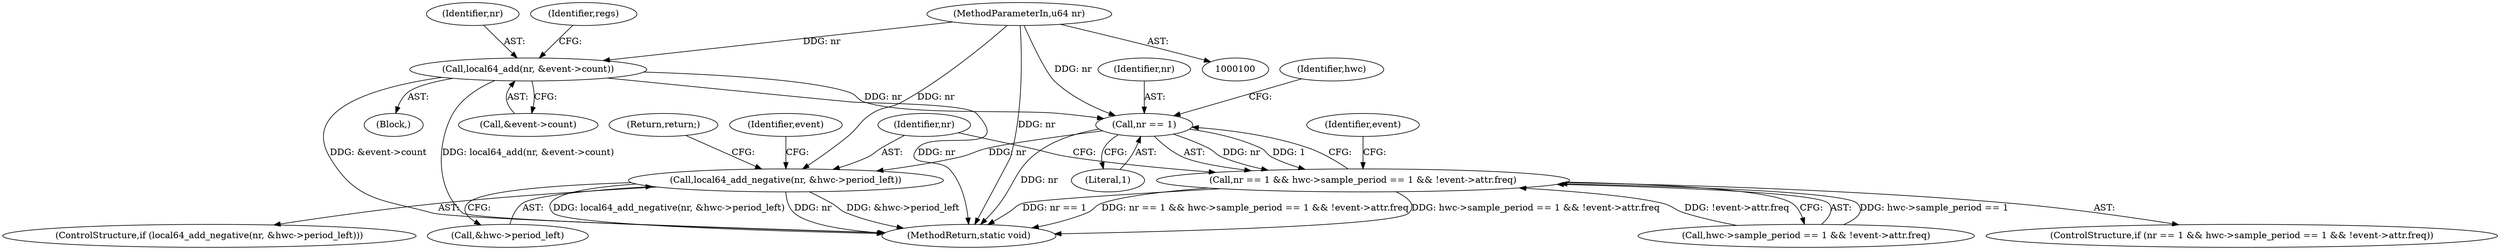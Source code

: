 digraph "0_linux_a8b0ca17b80e92faab46ee7179ba9e99ccb61233_64@pointer" {
"1000113" [label="(Call,local64_add(nr, &event->count))"];
"1000102" [label="(MethodParameterIn,u64 nr)"];
"1000130" [label="(Call,nr == 1)"];
"1000129" [label="(Call,nr == 1 && hwc->sample_period == 1 && !event->attr.freq)"];
"1000152" [label="(Call,local64_add_negative(nr, &hwc->period_left))"];
"1000121" [label="(Identifier,regs)"];
"1000160" [label="(Identifier,event)"];
"1000153" [label="(Identifier,nr)"];
"1000151" [label="(ControlStructure,if (local64_add_negative(nr, &hwc->period_left)))"];
"1000147" [label="(Identifier,event)"];
"1000158" [label="(Return,return;)"];
"1000114" [label="(Identifier,nr)"];
"1000113" [label="(Call,local64_add(nr, &event->count))"];
"1000132" [label="(Literal,1)"];
"1000130" [label="(Call,nr == 1)"];
"1000105" [label="(Block,)"];
"1000115" [label="(Call,&event->count)"];
"1000164" [label="(MethodReturn,static void)"];
"1000129" [label="(Call,nr == 1 && hwc->sample_period == 1 && !event->attr.freq)"];
"1000131" [label="(Identifier,nr)"];
"1000102" [label="(MethodParameterIn,u64 nr)"];
"1000136" [label="(Identifier,hwc)"];
"1000133" [label="(Call,hwc->sample_period == 1 && !event->attr.freq)"];
"1000154" [label="(Call,&hwc->period_left)"];
"1000152" [label="(Call,local64_add_negative(nr, &hwc->period_left))"];
"1000128" [label="(ControlStructure,if (nr == 1 && hwc->sample_period == 1 && !event->attr.freq))"];
"1000113" -> "1000105"  [label="AST: "];
"1000113" -> "1000115"  [label="CFG: "];
"1000114" -> "1000113"  [label="AST: "];
"1000115" -> "1000113"  [label="AST: "];
"1000121" -> "1000113"  [label="CFG: "];
"1000113" -> "1000164"  [label="DDG: nr"];
"1000113" -> "1000164"  [label="DDG: &event->count"];
"1000113" -> "1000164"  [label="DDG: local64_add(nr, &event->count)"];
"1000102" -> "1000113"  [label="DDG: nr"];
"1000113" -> "1000130"  [label="DDG: nr"];
"1000102" -> "1000100"  [label="AST: "];
"1000102" -> "1000164"  [label="DDG: nr"];
"1000102" -> "1000130"  [label="DDG: nr"];
"1000102" -> "1000152"  [label="DDG: nr"];
"1000130" -> "1000129"  [label="AST: "];
"1000130" -> "1000132"  [label="CFG: "];
"1000131" -> "1000130"  [label="AST: "];
"1000132" -> "1000130"  [label="AST: "];
"1000136" -> "1000130"  [label="CFG: "];
"1000129" -> "1000130"  [label="CFG: "];
"1000130" -> "1000164"  [label="DDG: nr"];
"1000130" -> "1000129"  [label="DDG: nr"];
"1000130" -> "1000129"  [label="DDG: 1"];
"1000130" -> "1000152"  [label="DDG: nr"];
"1000129" -> "1000128"  [label="AST: "];
"1000129" -> "1000133"  [label="CFG: "];
"1000133" -> "1000129"  [label="AST: "];
"1000147" -> "1000129"  [label="CFG: "];
"1000153" -> "1000129"  [label="CFG: "];
"1000129" -> "1000164"  [label="DDG: nr == 1"];
"1000129" -> "1000164"  [label="DDG: nr == 1 && hwc->sample_period == 1 && !event->attr.freq"];
"1000129" -> "1000164"  [label="DDG: hwc->sample_period == 1 && !event->attr.freq"];
"1000133" -> "1000129"  [label="DDG: hwc->sample_period == 1"];
"1000133" -> "1000129"  [label="DDG: !event->attr.freq"];
"1000152" -> "1000151"  [label="AST: "];
"1000152" -> "1000154"  [label="CFG: "];
"1000153" -> "1000152"  [label="AST: "];
"1000154" -> "1000152"  [label="AST: "];
"1000158" -> "1000152"  [label="CFG: "];
"1000160" -> "1000152"  [label="CFG: "];
"1000152" -> "1000164"  [label="DDG: nr"];
"1000152" -> "1000164"  [label="DDG: &hwc->period_left"];
"1000152" -> "1000164"  [label="DDG: local64_add_negative(nr, &hwc->period_left)"];
}
